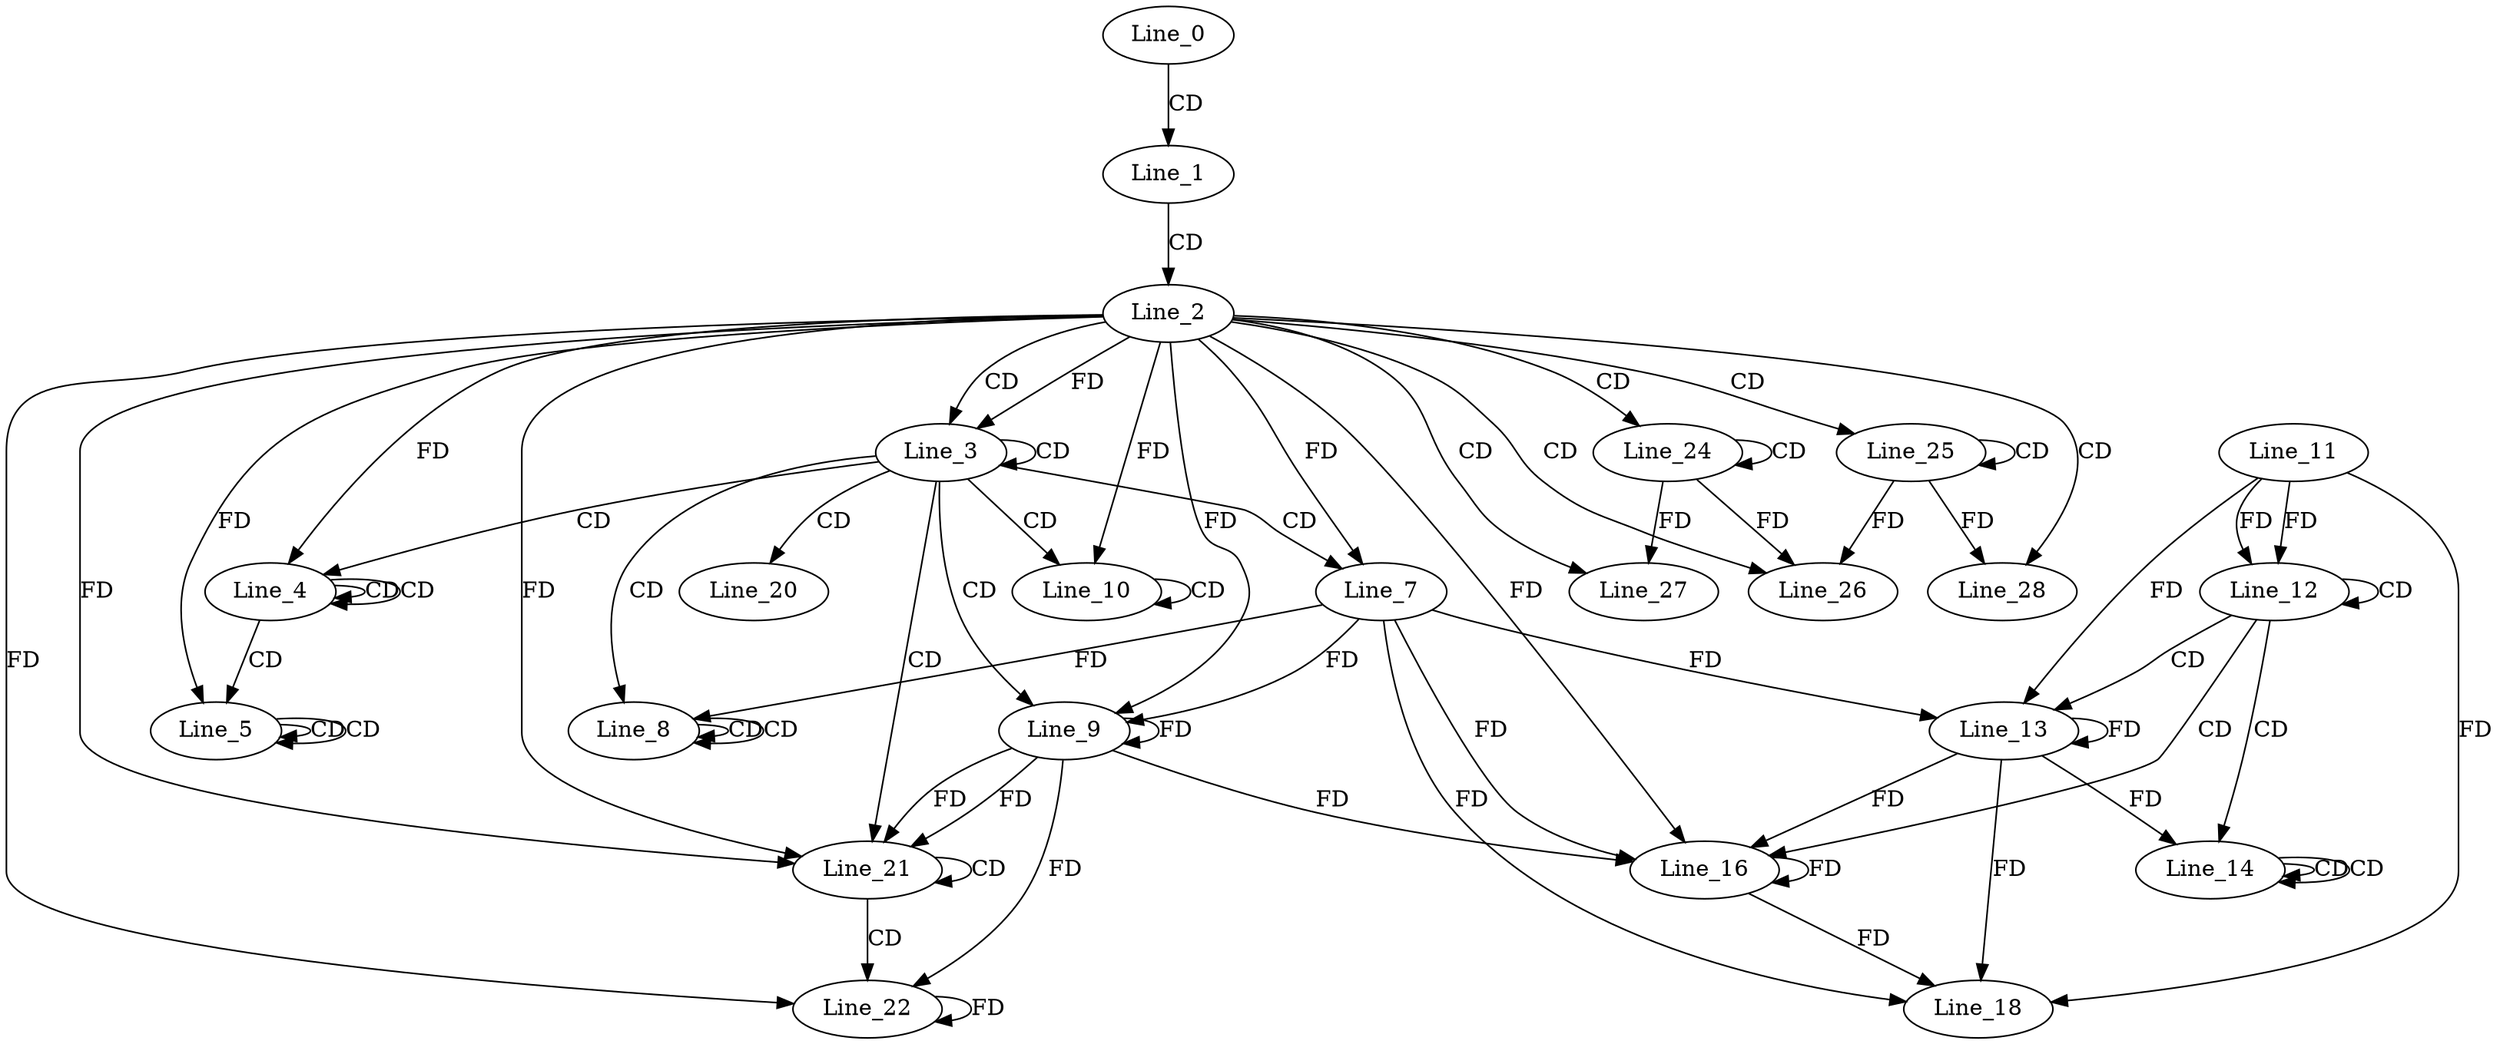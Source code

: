 digraph G {
  Line_0;
  Line_1;
  Line_2;
  Line_3;
  Line_3;
  Line_3;
  Line_3;
  Line_3;
  Line_4;
  Line_4;
  Line_4;
  Line_5;
  Line_5;
  Line_5;
  Line_7;
  Line_7;
  Line_8;
  Line_8;
  Line_8;
  Line_8;
  Line_8;
  Line_9;
  Line_10;
  Line_10;
  Line_11;
  Line_12;
  Line_12;
  Line_13;
  Line_13;
  Line_14;
  Line_14;
  Line_14;
  Line_14;
  Line_14;
  Line_16;
  Line_18;
  Line_20;
  Line_21;
  Line_21;
  Line_22;
  Line_22;
  Line_24;
  Line_24;
  Line_25;
  Line_25;
  Line_26;
  Line_26;
  Line_27;
  Line_28;
  Line_0 -> Line_1 [ label="CD" ];
  Line_1 -> Line_2 [ label="CD" ];
  Line_2 -> Line_3 [ label="CD" ];
  Line_2 -> Line_3 [ label="FD" ];
  Line_3 -> Line_3 [ label="CD" ];
  Line_3 -> Line_4 [ label="CD" ];
  Line_4 -> Line_4 [ label="CD" ];
  Line_4 -> Line_4 [ label="CD" ];
  Line_2 -> Line_4 [ label="FD" ];
  Line_4 -> Line_5 [ label="CD" ];
  Line_5 -> Line_5 [ label="CD" ];
  Line_5 -> Line_5 [ label="CD" ];
  Line_2 -> Line_5 [ label="FD" ];
  Line_3 -> Line_7 [ label="CD" ];
  Line_2 -> Line_7 [ label="FD" ];
  Line_3 -> Line_8 [ label="CD" ];
  Line_8 -> Line_8 [ label="CD" ];
  Line_7 -> Line_8 [ label="FD" ];
  Line_8 -> Line_8 [ label="CD" ];
  Line_3 -> Line_9 [ label="CD" ];
  Line_2 -> Line_9 [ label="FD" ];
  Line_9 -> Line_9 [ label="FD" ];
  Line_7 -> Line_9 [ label="FD" ];
  Line_3 -> Line_10 [ label="CD" ];
  Line_10 -> Line_10 [ label="CD" ];
  Line_2 -> Line_10 [ label="FD" ];
  Line_11 -> Line_12 [ label="FD" ];
  Line_12 -> Line_12 [ label="CD" ];
  Line_11 -> Line_12 [ label="FD" ];
  Line_12 -> Line_13 [ label="CD" ];
  Line_7 -> Line_13 [ label="FD" ];
  Line_13 -> Line_13 [ label="FD" ];
  Line_11 -> Line_13 [ label="FD" ];
  Line_12 -> Line_14 [ label="CD" ];
  Line_14 -> Line_14 [ label="CD" ];
  Line_13 -> Line_14 [ label="FD" ];
  Line_14 -> Line_14 [ label="CD" ];
  Line_12 -> Line_16 [ label="CD" ];
  Line_7 -> Line_16 [ label="FD" ];
  Line_13 -> Line_16 [ label="FD" ];
  Line_16 -> Line_16 [ label="FD" ];
  Line_2 -> Line_16 [ label="FD" ];
  Line_9 -> Line_16 [ label="FD" ];
  Line_11 -> Line_18 [ label="FD" ];
  Line_7 -> Line_18 [ label="FD" ];
  Line_13 -> Line_18 [ label="FD" ];
  Line_16 -> Line_18 [ label="FD" ];
  Line_3 -> Line_20 [ label="CD" ];
  Line_3 -> Line_21 [ label="CD" ];
  Line_2 -> Line_21 [ label="FD" ];
  Line_9 -> Line_21 [ label="FD" ];
  Line_21 -> Line_21 [ label="CD" ];
  Line_2 -> Line_21 [ label="FD" ];
  Line_9 -> Line_21 [ label="FD" ];
  Line_21 -> Line_22 [ label="CD" ];
  Line_2 -> Line_22 [ label="FD" ];
  Line_9 -> Line_22 [ label="FD" ];
  Line_22 -> Line_22 [ label="FD" ];
  Line_2 -> Line_24 [ label="CD" ];
  Line_24 -> Line_24 [ label="CD" ];
  Line_2 -> Line_25 [ label="CD" ];
  Line_25 -> Line_25 [ label="CD" ];
  Line_2 -> Line_26 [ label="CD" ];
  Line_24 -> Line_26 [ label="FD" ];
  Line_25 -> Line_26 [ label="FD" ];
  Line_2 -> Line_27 [ label="CD" ];
  Line_24 -> Line_27 [ label="FD" ];
  Line_2 -> Line_28 [ label="CD" ];
  Line_25 -> Line_28 [ label="FD" ];
}
